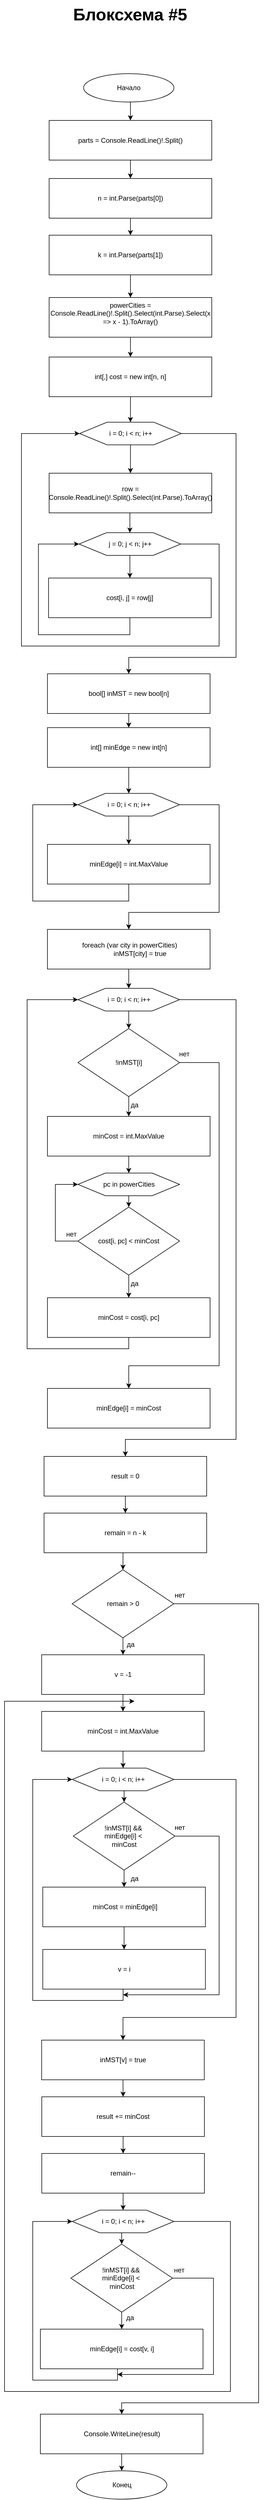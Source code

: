 <mxfile version="27.0.6">
  <diagram name="Страница — 1" id="WKGYQiWRMjDiwxb9k2Cm">
    <mxGraphModel dx="4673" dy="1394" grid="1" gridSize="10" guides="1" tooltips="1" connect="1" arrows="1" fold="1" page="1" pageScale="1" pageWidth="827" pageHeight="1169" math="0" shadow="0">
      <root>
        <mxCell id="0" />
        <mxCell id="1" parent="0" />
        <mxCell id="34FUm1Bi1_B1r5ZIHSfu-253" style="edgeStyle=orthogonalEdgeStyle;rounded=0;orthogonalLoop=1;jettySize=auto;html=1;exitX=0.5;exitY=1;exitDx=0;exitDy=0;entryX=0.5;entryY=0;entryDx=0;entryDy=0;" edge="1" parent="1" source="34FUm1Bi1_B1r5ZIHSfu-254" target="34FUm1Bi1_B1r5ZIHSfu-318">
          <mxGeometry relative="1" as="geometry" />
        </mxCell>
        <mxCell id="34FUm1Bi1_B1r5ZIHSfu-254" value="Начало" style="ellipse;whiteSpace=wrap;html=1;" vertex="1" parent="1">
          <mxGeometry x="630" y="1840" width="160" height="50" as="geometry" />
        </mxCell>
        <mxCell id="34FUm1Bi1_B1r5ZIHSfu-255" value="" style="group" vertex="1" connectable="0" parent="1">
          <mxGeometry x="623" y="2455" width="180" height="40" as="geometry" />
        </mxCell>
        <mxCell id="34FUm1Bi1_B1r5ZIHSfu-256" value="" style="verticalLabelPosition=bottom;verticalAlign=top;html=1;shape=hexagon;perimeter=hexagonPerimeter2;arcSize=6;size=0.27;" vertex="1" parent="34FUm1Bi1_B1r5ZIHSfu-255">
          <mxGeometry width="180" height="40" as="geometry" />
        </mxCell>
        <mxCell id="34FUm1Bi1_B1r5ZIHSfu-257" value="i = 0; i &amp;lt; n; i++" style="text;html=1;align=center;verticalAlign=middle;resizable=0;points=[];autosize=1;strokeColor=none;fillColor=none;" vertex="1" parent="34FUm1Bi1_B1r5ZIHSfu-255">
          <mxGeometry x="40" y="5" width="100" height="30" as="geometry" />
        </mxCell>
        <mxCell id="34FUm1Bi1_B1r5ZIHSfu-258" value="" style="group" vertex="1" connectable="0" parent="1">
          <mxGeometry x="622" y="2650" width="180" height="40" as="geometry" />
        </mxCell>
        <mxCell id="34FUm1Bi1_B1r5ZIHSfu-259" value="" style="verticalLabelPosition=bottom;verticalAlign=top;html=1;shape=hexagon;perimeter=hexagonPerimeter2;arcSize=6;size=0.27;" vertex="1" parent="34FUm1Bi1_B1r5ZIHSfu-258">
          <mxGeometry width="180" height="40" as="geometry" />
        </mxCell>
        <mxCell id="34FUm1Bi1_B1r5ZIHSfu-260" value="j = 0; j &amp;lt; n; j++" style="text;html=1;align=center;verticalAlign=middle;resizable=0;points=[];autosize=1;strokeColor=none;fillColor=none;" vertex="1" parent="34FUm1Bi1_B1r5ZIHSfu-258">
          <mxGeometry x="40" y="5" width="100" height="30" as="geometry" />
        </mxCell>
        <mxCell id="34FUm1Bi1_B1r5ZIHSfu-261" style="edgeStyle=orthogonalEdgeStyle;rounded=0;orthogonalLoop=1;jettySize=auto;html=1;exitX=0.5;exitY=1;exitDx=0;exitDy=0;entryX=0;entryY=0.5;entryDx=0;entryDy=0;" edge="1" parent="1" source="34FUm1Bi1_B1r5ZIHSfu-328" target="34FUm1Bi1_B1r5ZIHSfu-259">
          <mxGeometry relative="1" as="geometry">
            <mxPoint x="700" y="3125" as="sourcePoint" />
            <Array as="points">
              <mxPoint x="712" y="2830" />
              <mxPoint x="550" y="2830" />
              <mxPoint x="550" y="2670" />
            </Array>
          </mxGeometry>
        </mxCell>
        <mxCell id="34FUm1Bi1_B1r5ZIHSfu-262" style="edgeStyle=orthogonalEdgeStyle;rounded=0;orthogonalLoop=1;jettySize=auto;html=1;exitX=0.5;exitY=1;exitDx=0;exitDy=0;entryX=0.5;entryY=0;entryDx=0;entryDy=0;" edge="1" parent="1" source="34FUm1Bi1_B1r5ZIHSfu-259" target="34FUm1Bi1_B1r5ZIHSfu-328">
          <mxGeometry relative="1" as="geometry">
            <mxPoint x="700" y="3090" as="targetPoint" />
          </mxGeometry>
        </mxCell>
        <mxCell id="34FUm1Bi1_B1r5ZIHSfu-263" style="edgeStyle=orthogonalEdgeStyle;rounded=0;orthogonalLoop=1;jettySize=auto;html=1;exitX=1;exitY=0.5;exitDx=0;exitDy=0;entryX=0;entryY=0.5;entryDx=0;entryDy=0;" edge="1" parent="1" source="34FUm1Bi1_B1r5ZIHSfu-259" target="34FUm1Bi1_B1r5ZIHSfu-256">
          <mxGeometry relative="1" as="geometry">
            <Array as="points">
              <mxPoint x="870" y="2670" />
              <mxPoint x="870" y="2850" />
              <mxPoint x="520" y="2850" />
              <mxPoint x="520" y="2475" />
            </Array>
          </mxGeometry>
        </mxCell>
        <mxCell id="34FUm1Bi1_B1r5ZIHSfu-264" style="edgeStyle=orthogonalEdgeStyle;rounded=0;orthogonalLoop=1;jettySize=auto;html=1;exitX=1;exitY=0.5;exitDx=0;exitDy=0;entryX=0.5;entryY=0;entryDx=0;entryDy=0;" edge="1" parent="1" source="34FUm1Bi1_B1r5ZIHSfu-256" target="34FUm1Bi1_B1r5ZIHSfu-330">
          <mxGeometry relative="1" as="geometry">
            <Array as="points">
              <mxPoint x="900" y="2475" />
              <mxPoint x="900" y="2870" />
              <mxPoint x="710" y="2870" />
            </Array>
          </mxGeometry>
        </mxCell>
        <mxCell id="34FUm1Bi1_B1r5ZIHSfu-265" style="edgeStyle=orthogonalEdgeStyle;rounded=0;orthogonalLoop=1;jettySize=auto;html=1;exitX=0.5;exitY=1;exitDx=0;exitDy=0;entryX=0.5;entryY=0;entryDx=0;entryDy=0;" edge="1" parent="1" source="34FUm1Bi1_B1r5ZIHSfu-331" target="34FUm1Bi1_B1r5ZIHSfu-267">
          <mxGeometry relative="1" as="geometry">
            <mxPoint x="700" y="3300" as="sourcePoint" />
          </mxGeometry>
        </mxCell>
        <mxCell id="34FUm1Bi1_B1r5ZIHSfu-266" value="" style="group" vertex="1" connectable="0" parent="1">
          <mxGeometry x="620" y="3110" width="180" height="40" as="geometry" />
        </mxCell>
        <mxCell id="34FUm1Bi1_B1r5ZIHSfu-267" value="" style="verticalLabelPosition=bottom;verticalAlign=top;html=1;shape=hexagon;perimeter=hexagonPerimeter2;arcSize=6;size=0.27;" vertex="1" parent="34FUm1Bi1_B1r5ZIHSfu-266">
          <mxGeometry width="180" height="40" as="geometry" />
        </mxCell>
        <mxCell id="34FUm1Bi1_B1r5ZIHSfu-268" value="i = 0; i &amp;lt; n; i++" style="text;html=1;align=center;verticalAlign=middle;resizable=0;points=[];autosize=1;strokeColor=none;fillColor=none;" vertex="1" parent="34FUm1Bi1_B1r5ZIHSfu-266">
          <mxGeometry x="40" y="5" width="100" height="30" as="geometry" />
        </mxCell>
        <mxCell id="34FUm1Bi1_B1r5ZIHSfu-269" style="edgeStyle=orthogonalEdgeStyle;rounded=0;orthogonalLoop=1;jettySize=auto;html=1;exitX=0.5;exitY=1;exitDx=0;exitDy=0;entryX=0;entryY=0.5;entryDx=0;entryDy=0;" edge="1" parent="1" source="34FUm1Bi1_B1r5ZIHSfu-332" target="34FUm1Bi1_B1r5ZIHSfu-267">
          <mxGeometry relative="1" as="geometry">
            <mxPoint x="700" y="3445" as="sourcePoint" />
            <Array as="points">
              <mxPoint x="710" y="3300" />
              <mxPoint x="540" y="3300" />
              <mxPoint x="540" y="3130" />
            </Array>
          </mxGeometry>
        </mxCell>
        <mxCell id="34FUm1Bi1_B1r5ZIHSfu-270" style="edgeStyle=orthogonalEdgeStyle;rounded=0;orthogonalLoop=1;jettySize=auto;html=1;exitX=0.5;exitY=1;exitDx=0;exitDy=0;entryX=0.5;entryY=0;entryDx=0;entryDy=0;" edge="1" parent="1" source="34FUm1Bi1_B1r5ZIHSfu-267" target="34FUm1Bi1_B1r5ZIHSfu-332">
          <mxGeometry relative="1" as="geometry">
            <mxPoint x="700" y="3410" as="targetPoint" />
          </mxGeometry>
        </mxCell>
        <mxCell id="34FUm1Bi1_B1r5ZIHSfu-271" style="edgeStyle=orthogonalEdgeStyle;rounded=0;orthogonalLoop=1;jettySize=auto;html=1;exitX=1;exitY=0.5;exitDx=0;exitDy=0;entryX=0.5;entryY=0;entryDx=0;entryDy=0;" edge="1" parent="1" source="34FUm1Bi1_B1r5ZIHSfu-267" target="34FUm1Bi1_B1r5ZIHSfu-334">
          <mxGeometry relative="1" as="geometry">
            <Array as="points">
              <mxPoint x="870" y="3130" />
              <mxPoint x="870" y="3320" />
              <mxPoint x="710" y="3320" />
            </Array>
            <mxPoint x="700" y="3505" as="targetPoint" />
          </mxGeometry>
        </mxCell>
        <mxCell id="34FUm1Bi1_B1r5ZIHSfu-272" value="" style="group" vertex="1" connectable="0" parent="1">
          <mxGeometry x="620" y="3454" width="180" height="40" as="geometry" />
        </mxCell>
        <mxCell id="34FUm1Bi1_B1r5ZIHSfu-273" value="" style="verticalLabelPosition=bottom;verticalAlign=top;html=1;shape=hexagon;perimeter=hexagonPerimeter2;arcSize=6;size=0.27;" vertex="1" parent="34FUm1Bi1_B1r5ZIHSfu-272">
          <mxGeometry width="180" height="40" as="geometry" />
        </mxCell>
        <mxCell id="34FUm1Bi1_B1r5ZIHSfu-274" value="i = 0; i &amp;lt; n; i++" style="text;html=1;align=center;verticalAlign=middle;resizable=0;points=[];autosize=1;strokeColor=none;fillColor=none;" vertex="1" parent="34FUm1Bi1_B1r5ZIHSfu-272">
          <mxGeometry x="40" y="5" width="100" height="30" as="geometry" />
        </mxCell>
        <mxCell id="34FUm1Bi1_B1r5ZIHSfu-275" style="edgeStyle=orthogonalEdgeStyle;rounded=0;orthogonalLoop=1;jettySize=auto;html=1;exitX=0.5;exitY=1;exitDx=0;exitDy=0;entryX=0.5;entryY=0;entryDx=0;entryDy=0;" edge="1" parent="1" source="34FUm1Bi1_B1r5ZIHSfu-335" target="34FUm1Bi1_B1r5ZIHSfu-337">
          <mxGeometry relative="1" as="geometry">
            <mxPoint x="700" y="3720" as="sourcePoint" />
            <mxPoint x="700" y="3755" as="targetPoint" />
          </mxGeometry>
        </mxCell>
        <mxCell id="34FUm1Bi1_B1r5ZIHSfu-276" style="edgeStyle=orthogonalEdgeStyle;rounded=0;orthogonalLoop=1;jettySize=auto;html=1;exitX=1;exitY=0.5;exitDx=0;exitDy=0;entryX=0.5;entryY=0;entryDx=0;entryDy=0;" edge="1" parent="1" source="34FUm1Bi1_B1r5ZIHSfu-335" target="34FUm1Bi1_B1r5ZIHSfu-340">
          <mxGeometry relative="1" as="geometry">
            <Array as="points">
              <mxPoint x="870" y="3585" />
              <mxPoint x="870" y="4120" />
              <mxPoint x="710" y="4120" />
            </Array>
            <mxPoint x="745" y="3692.5" as="sourcePoint" />
          </mxGeometry>
        </mxCell>
        <mxCell id="34FUm1Bi1_B1r5ZIHSfu-277" style="edgeStyle=orthogonalEdgeStyle;rounded=0;orthogonalLoop=1;jettySize=auto;html=1;exitX=0.5;exitY=1;exitDx=0;exitDy=0;entryX=0.5;entryY=0;entryDx=0;entryDy=0;" edge="1" parent="1" source="34FUm1Bi1_B1r5ZIHSfu-273" target="34FUm1Bi1_B1r5ZIHSfu-335">
          <mxGeometry relative="1" as="geometry">
            <mxPoint x="700" y="3665" as="targetPoint" />
          </mxGeometry>
        </mxCell>
        <mxCell id="34FUm1Bi1_B1r5ZIHSfu-278" value="да" style="text;html=1;align=center;verticalAlign=middle;resizable=0;points=[];autosize=1;strokeColor=none;fillColor=none;" vertex="1" parent="1">
          <mxGeometry x="700" y="3645" width="40" height="30" as="geometry" />
        </mxCell>
        <mxCell id="34FUm1Bi1_B1r5ZIHSfu-279" value="нет" style="text;html=1;align=center;verticalAlign=middle;resizable=0;points=[];autosize=1;strokeColor=none;fillColor=none;" vertex="1" parent="1">
          <mxGeometry x="787.5" y="3555" width="40" height="30" as="geometry" />
        </mxCell>
        <mxCell id="34FUm1Bi1_B1r5ZIHSfu-280" value="" style="group" vertex="1" connectable="0" parent="1">
          <mxGeometry x="620" y="3780" width="180" height="40" as="geometry" />
        </mxCell>
        <mxCell id="34FUm1Bi1_B1r5ZIHSfu-281" value="" style="verticalLabelPosition=bottom;verticalAlign=top;html=1;shape=hexagon;perimeter=hexagonPerimeter2;arcSize=6;size=0.27;" vertex="1" parent="34FUm1Bi1_B1r5ZIHSfu-280">
          <mxGeometry width="180" height="40" as="geometry" />
        </mxCell>
        <mxCell id="34FUm1Bi1_B1r5ZIHSfu-282" value="pc in powerCities" style="text;html=1;align=center;verticalAlign=middle;resizable=0;points=[];autosize=1;strokeColor=none;fillColor=none;" vertex="1" parent="34FUm1Bi1_B1r5ZIHSfu-280">
          <mxGeometry x="35" y="5" width="110" height="30" as="geometry" />
        </mxCell>
        <mxCell id="34FUm1Bi1_B1r5ZIHSfu-283" style="edgeStyle=orthogonalEdgeStyle;rounded=0;orthogonalLoop=1;jettySize=auto;html=1;exitX=0.5;exitY=1;exitDx=0;exitDy=0;entryX=0.5;entryY=0;entryDx=0;entryDy=0;" edge="1" parent="1" source="34FUm1Bi1_B1r5ZIHSfu-338" target="34FUm1Bi1_B1r5ZIHSfu-339">
          <mxGeometry relative="1" as="geometry">
            <mxPoint x="697.5" y="3949" as="sourcePoint" />
            <mxPoint x="697" y="3985" as="targetPoint" />
          </mxGeometry>
        </mxCell>
        <mxCell id="34FUm1Bi1_B1r5ZIHSfu-284" style="edgeStyle=orthogonalEdgeStyle;rounded=0;orthogonalLoop=1;jettySize=auto;html=1;exitX=0.5;exitY=1;exitDx=0;exitDy=0;entryX=0.5;entryY=0;entryDx=0;entryDy=0;" edge="1" parent="1" source="34FUm1Bi1_B1r5ZIHSfu-281" target="34FUm1Bi1_B1r5ZIHSfu-338">
          <mxGeometry relative="1" as="geometry">
            <mxPoint x="697.5" y="3885" as="targetPoint" />
          </mxGeometry>
        </mxCell>
        <mxCell id="34FUm1Bi1_B1r5ZIHSfu-285" value="нет" style="text;html=1;align=center;verticalAlign=middle;resizable=0;points=[];autosize=1;strokeColor=none;fillColor=none;" vertex="1" parent="1">
          <mxGeometry x="588" y="3873" width="40" height="30" as="geometry" />
        </mxCell>
        <mxCell id="34FUm1Bi1_B1r5ZIHSfu-286" value="да" style="text;html=1;align=center;verticalAlign=middle;resizable=0;points=[];autosize=1;strokeColor=none;fillColor=none;" vertex="1" parent="1">
          <mxGeometry x="700" y="3960" width="40" height="30" as="geometry" />
        </mxCell>
        <mxCell id="34FUm1Bi1_B1r5ZIHSfu-287" style="edgeStyle=orthogonalEdgeStyle;rounded=0;orthogonalLoop=1;jettySize=auto;html=1;exitX=0;exitY=0.5;exitDx=0;exitDy=0;entryX=0;entryY=0.5;entryDx=0;entryDy=0;" edge="1" parent="1" source="34FUm1Bi1_B1r5ZIHSfu-338" target="34FUm1Bi1_B1r5ZIHSfu-281">
          <mxGeometry relative="1" as="geometry">
            <Array as="points">
              <mxPoint x="580" y="3900" />
              <mxPoint x="580" y="3800" />
            </Array>
            <mxPoint x="650" y="3917" as="sourcePoint" />
          </mxGeometry>
        </mxCell>
        <mxCell id="34FUm1Bi1_B1r5ZIHSfu-288" style="edgeStyle=orthogonalEdgeStyle;rounded=0;orthogonalLoop=1;jettySize=auto;html=1;exitX=0.5;exitY=1;exitDx=0;exitDy=0;entryX=0;entryY=0.5;entryDx=0;entryDy=0;" edge="1" parent="1" source="34FUm1Bi1_B1r5ZIHSfu-339" target="34FUm1Bi1_B1r5ZIHSfu-273">
          <mxGeometry relative="1" as="geometry">
            <Array as="points">
              <mxPoint x="710" y="4090" />
              <mxPoint x="530" y="4090" />
              <mxPoint x="530" y="3474" />
            </Array>
            <mxPoint x="697" y="4020" as="sourcePoint" />
          </mxGeometry>
        </mxCell>
        <mxCell id="34FUm1Bi1_B1r5ZIHSfu-289" style="edgeStyle=orthogonalEdgeStyle;rounded=0;orthogonalLoop=1;jettySize=auto;html=1;exitX=1;exitY=0.5;exitDx=0;exitDy=0;entryX=0.5;entryY=0;entryDx=0;entryDy=0;" edge="1" parent="1" source="34FUm1Bi1_B1r5ZIHSfu-273" target="34FUm1Bi1_B1r5ZIHSfu-342">
          <mxGeometry relative="1" as="geometry">
            <Array as="points">
              <mxPoint x="900" y="3474" />
              <mxPoint x="900" y="4250" />
              <mxPoint x="704" y="4250" />
            </Array>
          </mxGeometry>
        </mxCell>
        <mxCell id="34FUm1Bi1_B1r5ZIHSfu-290" style="edgeStyle=orthogonalEdgeStyle;rounded=0;orthogonalLoop=1;jettySize=auto;html=1;exitX=0.5;exitY=1;exitDx=0;exitDy=0;entryX=0.5;entryY=0;entryDx=0;entryDy=0;" edge="1" parent="1">
          <mxGeometry relative="1" as="geometry">
            <mxPoint x="702" y="4450" as="sourcePoint" />
            <mxPoint x="699.75" y="4480" as="targetPoint" />
          </mxGeometry>
        </mxCell>
        <mxCell id="34FUm1Bi1_B1r5ZIHSfu-291" style="edgeStyle=orthogonalEdgeStyle;rounded=0;orthogonalLoop=1;jettySize=auto;html=1;exitX=0.5;exitY=1;exitDx=0;exitDy=0;entryX=0.5;entryY=0;entryDx=0;entryDy=0;" edge="1" parent="1" source="34FUm1Bi1_B1r5ZIHSfu-345" target="34FUm1Bi1_B1r5ZIHSfu-347">
          <mxGeometry relative="1" as="geometry">
            <mxPoint x="680" y="4679" as="sourcePoint" />
            <mxPoint x="680" y="4715" as="targetPoint" />
          </mxGeometry>
        </mxCell>
        <mxCell id="34FUm1Bi1_B1r5ZIHSfu-292" value="да" style="text;html=1;align=center;verticalAlign=middle;resizable=0;points=[];autosize=1;strokeColor=none;fillColor=none;" vertex="1" parent="1">
          <mxGeometry x="693" y="4597" width="40" height="30" as="geometry" />
        </mxCell>
        <mxCell id="34FUm1Bi1_B1r5ZIHSfu-293" value="нет" style="text;html=1;align=center;verticalAlign=middle;resizable=0;points=[];autosize=1;strokeColor=none;fillColor=none;" vertex="1" parent="1">
          <mxGeometry x="780" y="4510" width="40" height="30" as="geometry" />
        </mxCell>
        <mxCell id="34FUm1Bi1_B1r5ZIHSfu-294" value="" style="group" vertex="1" connectable="0" parent="1">
          <mxGeometry x="610" y="4830" width="180" height="40" as="geometry" />
        </mxCell>
        <mxCell id="34FUm1Bi1_B1r5ZIHSfu-295" value="" style="verticalLabelPosition=bottom;verticalAlign=top;html=1;shape=hexagon;perimeter=hexagonPerimeter2;arcSize=6;size=0.27;" vertex="1" parent="34FUm1Bi1_B1r5ZIHSfu-294">
          <mxGeometry width="180" height="40" as="geometry" />
        </mxCell>
        <mxCell id="34FUm1Bi1_B1r5ZIHSfu-296" value="i = 0; i &amp;lt; n; i++" style="text;html=1;align=center;verticalAlign=middle;resizable=0;points=[];autosize=1;strokeColor=none;fillColor=none;" vertex="1" parent="34FUm1Bi1_B1r5ZIHSfu-294">
          <mxGeometry x="40" y="5" width="100" height="30" as="geometry" />
        </mxCell>
        <mxCell id="34FUm1Bi1_B1r5ZIHSfu-297" style="edgeStyle=orthogonalEdgeStyle;rounded=0;orthogonalLoop=1;jettySize=auto;html=1;exitX=0.5;exitY=1;exitDx=0;exitDy=0;entryX=0.5;entryY=0;entryDx=0;entryDy=0;" edge="1" parent="1" source="34FUm1Bi1_B1r5ZIHSfu-350" target="34FUm1Bi1_B1r5ZIHSfu-352">
          <mxGeometry relative="1" as="geometry">
            <mxPoint x="677" y="5005" as="sourcePoint" />
            <mxPoint x="676.75" y="5045" as="targetPoint" />
          </mxGeometry>
        </mxCell>
        <mxCell id="34FUm1Bi1_B1r5ZIHSfu-298" style="edgeStyle=orthogonalEdgeStyle;rounded=0;orthogonalLoop=1;jettySize=auto;html=1;exitX=1;exitY=0.5;exitDx=0;exitDy=0;" edge="1" parent="1" source="34FUm1Bi1_B1r5ZIHSfu-350">
          <mxGeometry relative="1" as="geometry">
            <mxPoint x="700" y="5230" as="targetPoint" />
            <Array as="points">
              <mxPoint x="870" y="4950" />
              <mxPoint x="870" y="5230" />
            </Array>
            <mxPoint x="742.25" y="4960" as="sourcePoint" />
          </mxGeometry>
        </mxCell>
        <mxCell id="34FUm1Bi1_B1r5ZIHSfu-299" style="edgeStyle=orthogonalEdgeStyle;rounded=0;orthogonalLoop=1;jettySize=auto;html=1;exitX=0.5;exitY=1;exitDx=0;exitDy=0;entryX=0.5;entryY=0;entryDx=0;entryDy=0;" edge="1" parent="1" source="34FUm1Bi1_B1r5ZIHSfu-295" target="34FUm1Bi1_B1r5ZIHSfu-350">
          <mxGeometry relative="1" as="geometry">
            <mxPoint x="677" y="4915" as="targetPoint" />
          </mxGeometry>
        </mxCell>
        <mxCell id="34FUm1Bi1_B1r5ZIHSfu-300" value="да" style="text;html=1;align=center;verticalAlign=middle;resizable=0;points=[];autosize=1;strokeColor=none;fillColor=none;" vertex="1" parent="1">
          <mxGeometry x="700" y="5010" width="40" height="30" as="geometry" />
        </mxCell>
        <mxCell id="34FUm1Bi1_B1r5ZIHSfu-301" value="нет" style="text;html=1;align=center;verticalAlign=middle;resizable=0;points=[];autosize=1;strokeColor=none;fillColor=none;" vertex="1" parent="1">
          <mxGeometry x="780" y="4920" width="40" height="30" as="geometry" />
        </mxCell>
        <mxCell id="34FUm1Bi1_B1r5ZIHSfu-302" style="edgeStyle=orthogonalEdgeStyle;rounded=0;orthogonalLoop=1;jettySize=auto;html=1;exitX=1;exitY=0.5;exitDx=0;exitDy=0;entryX=0.5;entryY=0;entryDx=0;entryDy=0;" edge="1" parent="1" source="34FUm1Bi1_B1r5ZIHSfu-295" target="34FUm1Bi1_B1r5ZIHSfu-356">
          <mxGeometry relative="1" as="geometry">
            <mxPoint x="720" y="5175" as="targetPoint" />
            <Array as="points">
              <mxPoint x="900" y="4850" />
              <mxPoint x="900" y="5270" />
              <mxPoint x="700" y="5270" />
            </Array>
          </mxGeometry>
        </mxCell>
        <mxCell id="34FUm1Bi1_B1r5ZIHSfu-303" style="edgeStyle=orthogonalEdgeStyle;rounded=0;orthogonalLoop=1;jettySize=auto;html=1;exitX=0.5;exitY=1;exitDx=0;exitDy=0;entryX=0.5;entryY=0;entryDx=0;entryDy=0;" edge="1" parent="1" source="34FUm1Bi1_B1r5ZIHSfu-359" target="34FUm1Bi1_B1r5ZIHSfu-306">
          <mxGeometry relative="1" as="geometry">
            <mxPoint x="680.005" y="5640" as="sourcePoint" />
          </mxGeometry>
        </mxCell>
        <mxCell id="34FUm1Bi1_B1r5ZIHSfu-304" value="" style="group" vertex="1" connectable="0" parent="1">
          <mxGeometry x="610" y="5610" width="180" height="40" as="geometry" />
        </mxCell>
        <mxCell id="34FUm1Bi1_B1r5ZIHSfu-305" style="edgeStyle=orthogonalEdgeStyle;rounded=0;orthogonalLoop=1;jettySize=auto;html=1;exitX=1;exitY=0.5;exitDx=0;exitDy=0;" edge="1" parent="34FUm1Bi1_B1r5ZIHSfu-304" source="34FUm1Bi1_B1r5ZIHSfu-306">
          <mxGeometry relative="1" as="geometry">
            <mxPoint x="110" y="-898" as="targetPoint" />
            <Array as="points">
              <mxPoint x="280" y="20" />
              <mxPoint x="280" y="320" />
              <mxPoint x="-120" y="320" />
              <mxPoint x="-120" y="-898" />
            </Array>
          </mxGeometry>
        </mxCell>
        <mxCell id="34FUm1Bi1_B1r5ZIHSfu-306" value="" style="verticalLabelPosition=bottom;verticalAlign=top;html=1;shape=hexagon;perimeter=hexagonPerimeter2;arcSize=6;size=0.27;" vertex="1" parent="34FUm1Bi1_B1r5ZIHSfu-304">
          <mxGeometry width="180" height="40" as="geometry" />
        </mxCell>
        <mxCell id="34FUm1Bi1_B1r5ZIHSfu-307" value="i = 0; i &amp;lt; n; i++" style="text;html=1;align=center;verticalAlign=middle;resizable=0;points=[];autosize=1;strokeColor=none;fillColor=none;" vertex="1" parent="34FUm1Bi1_B1r5ZIHSfu-304">
          <mxGeometry x="40" y="5" width="100" height="30" as="geometry" />
        </mxCell>
        <mxCell id="34FUm1Bi1_B1r5ZIHSfu-308" style="edgeStyle=orthogonalEdgeStyle;rounded=0;orthogonalLoop=1;jettySize=auto;html=1;exitX=0.5;exitY=1;exitDx=0;exitDy=0;entryX=0.5;entryY=0;entryDx=0;entryDy=0;" edge="1" parent="1" source="34FUm1Bi1_B1r5ZIHSfu-360" target="34FUm1Bi1_B1r5ZIHSfu-362">
          <mxGeometry relative="1" as="geometry">
            <mxPoint x="679.75" y="5840" as="targetPoint" />
          </mxGeometry>
        </mxCell>
        <mxCell id="34FUm1Bi1_B1r5ZIHSfu-309" style="edgeStyle=orthogonalEdgeStyle;rounded=0;orthogonalLoop=1;jettySize=auto;html=1;exitX=1;exitY=0.5;exitDx=0;exitDy=0;" edge="1" parent="1" source="34FUm1Bi1_B1r5ZIHSfu-360">
          <mxGeometry relative="1" as="geometry">
            <mxPoint x="690" y="5900" as="targetPoint" />
            <Array as="points">
              <mxPoint x="860" y="5730" />
              <mxPoint x="860" y="5900" />
            </Array>
          </mxGeometry>
        </mxCell>
        <mxCell id="34FUm1Bi1_B1r5ZIHSfu-310" value="да" style="text;html=1;align=center;verticalAlign=middle;resizable=0;points=[];autosize=1;strokeColor=none;fillColor=none;" vertex="1" parent="1">
          <mxGeometry x="692" y="5785" width="40" height="30" as="geometry" />
        </mxCell>
        <mxCell id="34FUm1Bi1_B1r5ZIHSfu-311" value="нет" style="text;html=1;align=center;verticalAlign=middle;resizable=0;points=[];autosize=1;strokeColor=none;fillColor=none;" vertex="1" parent="1">
          <mxGeometry x="779" y="5701" width="40" height="30" as="geometry" />
        </mxCell>
        <mxCell id="34FUm1Bi1_B1r5ZIHSfu-312" style="edgeStyle=orthogonalEdgeStyle;rounded=0;orthogonalLoop=1;jettySize=auto;html=1;exitX=0.5;exitY=1;exitDx=0;exitDy=0;entryX=0;entryY=0.5;entryDx=0;entryDy=0;" edge="1" parent="1" source="34FUm1Bi1_B1r5ZIHSfu-362" target="34FUm1Bi1_B1r5ZIHSfu-306">
          <mxGeometry relative="1" as="geometry">
            <Array as="points">
              <mxPoint x="690" y="5890" />
              <mxPoint x="690" y="5910" />
              <mxPoint x="540" y="5910" />
              <mxPoint x="540" y="5630" />
            </Array>
            <mxPoint x="679.75" y="5870" as="sourcePoint" />
          </mxGeometry>
        </mxCell>
        <mxCell id="34FUm1Bi1_B1r5ZIHSfu-313" value="Конец" style="ellipse;whiteSpace=wrap;html=1;" vertex="1" parent="1">
          <mxGeometry x="617.5" y="6070" width="160" height="50" as="geometry" />
        </mxCell>
        <mxCell id="34FUm1Bi1_B1r5ZIHSfu-314" value="&lt;font style=&quot;font-size: 30px;&quot;&gt;&lt;b style=&quot;&quot;&gt;Блоксхема #5&lt;/b&gt;&lt;/font&gt;" style="text;html=1;align=center;verticalAlign=middle;resizable=0;points=[];autosize=1;strokeColor=none;fillColor=none;" vertex="1" parent="1">
          <mxGeometry x="597" y="1710" width="230" height="50" as="geometry" />
        </mxCell>
        <mxCell id="34FUm1Bi1_B1r5ZIHSfu-315" style="edgeStyle=orthogonalEdgeStyle;rounded=0;orthogonalLoop=1;jettySize=auto;html=1;exitX=0.5;exitY=1;exitDx=0;exitDy=0;entryX=0.5;entryY=0;entryDx=0;entryDy=0;" edge="1" parent="1" source="34FUm1Bi1_B1r5ZIHSfu-316" target="34FUm1Bi1_B1r5ZIHSfu-324">
          <mxGeometry relative="1" as="geometry" />
        </mxCell>
        <mxCell id="34FUm1Bi1_B1r5ZIHSfu-316" value="&lt;div&gt;&lt;span style=&quot;font-size: 12px;&quot;&gt;powerCities = Console.ReadLine()!.Split().Select(int.Parse).Select(x =&amp;gt; x - 1).ToArray()&lt;/span&gt;&lt;/div&gt;&lt;div&gt;&lt;br&gt;&lt;/div&gt;" style="rounded=0;whiteSpace=wrap;html=1;" vertex="1" parent="1">
          <mxGeometry x="569" y="2235" width="288" height="70" as="geometry" />
        </mxCell>
        <mxCell id="34FUm1Bi1_B1r5ZIHSfu-317" style="edgeStyle=orthogonalEdgeStyle;rounded=0;orthogonalLoop=1;jettySize=auto;html=1;exitX=0.5;exitY=1;exitDx=0;exitDy=0;entryX=0.5;entryY=0;entryDx=0;entryDy=0;" edge="1" parent="1" source="34FUm1Bi1_B1r5ZIHSfu-318" target="34FUm1Bi1_B1r5ZIHSfu-320">
          <mxGeometry relative="1" as="geometry" />
        </mxCell>
        <mxCell id="34FUm1Bi1_B1r5ZIHSfu-318" value="&lt;div&gt;parts = Console.ReadLine()!.Split()&lt;/div&gt;" style="rounded=0;whiteSpace=wrap;html=1;" vertex="1" parent="1">
          <mxGeometry x="569" y="1922.5" width="288" height="70" as="geometry" />
        </mxCell>
        <mxCell id="34FUm1Bi1_B1r5ZIHSfu-319" style="edgeStyle=orthogonalEdgeStyle;rounded=0;orthogonalLoop=1;jettySize=auto;html=1;exitX=0.5;exitY=1;exitDx=0;exitDy=0;entryX=0.5;entryY=0;entryDx=0;entryDy=0;" edge="1" parent="1" source="34FUm1Bi1_B1r5ZIHSfu-320" target="34FUm1Bi1_B1r5ZIHSfu-322">
          <mxGeometry relative="1" as="geometry" />
        </mxCell>
        <mxCell id="34FUm1Bi1_B1r5ZIHSfu-320" value="n = int.Parse(parts[0])" style="rounded=0;whiteSpace=wrap;html=1;" vertex="1" parent="1">
          <mxGeometry x="569" y="2025" width="288" height="70" as="geometry" />
        </mxCell>
        <mxCell id="34FUm1Bi1_B1r5ZIHSfu-321" style="edgeStyle=orthogonalEdgeStyle;rounded=0;orthogonalLoop=1;jettySize=auto;html=1;exitX=0.5;exitY=1;exitDx=0;exitDy=0;entryX=0.5;entryY=0;entryDx=0;entryDy=0;" edge="1" parent="1" source="34FUm1Bi1_B1r5ZIHSfu-322" target="34FUm1Bi1_B1r5ZIHSfu-316">
          <mxGeometry relative="1" as="geometry" />
        </mxCell>
        <mxCell id="34FUm1Bi1_B1r5ZIHSfu-322" value="k = int.Parse(parts[1])" style="rounded=0;whiteSpace=wrap;html=1;" vertex="1" parent="1">
          <mxGeometry x="569" y="2125" width="288" height="70" as="geometry" />
        </mxCell>
        <mxCell id="34FUm1Bi1_B1r5ZIHSfu-323" style="edgeStyle=orthogonalEdgeStyle;rounded=0;orthogonalLoop=1;jettySize=auto;html=1;exitX=0.5;exitY=1;exitDx=0;exitDy=0;entryX=0.5;entryY=0;entryDx=0;entryDy=0;" edge="1" parent="1" source="34FUm1Bi1_B1r5ZIHSfu-324" target="34FUm1Bi1_B1r5ZIHSfu-256">
          <mxGeometry relative="1" as="geometry" />
        </mxCell>
        <mxCell id="34FUm1Bi1_B1r5ZIHSfu-324" value="int[,] cost = new int[n, n]" style="rounded=0;whiteSpace=wrap;html=1;" vertex="1" parent="1">
          <mxGeometry x="569" y="2340" width="288" height="70" as="geometry" />
        </mxCell>
        <mxCell id="34FUm1Bi1_B1r5ZIHSfu-325" style="edgeStyle=orthogonalEdgeStyle;rounded=0;orthogonalLoop=1;jettySize=auto;html=1;exitX=0.5;exitY=1;exitDx=0;exitDy=0;entryX=0.5;entryY=0;entryDx=0;entryDy=0;" edge="1" parent="1" source="34FUm1Bi1_B1r5ZIHSfu-326" target="34FUm1Bi1_B1r5ZIHSfu-259">
          <mxGeometry relative="1" as="geometry" />
        </mxCell>
        <mxCell id="34FUm1Bi1_B1r5ZIHSfu-326" value="&lt;div&gt;row = Console.ReadLine()!.Split().Select(int.Parse).ToArray()&lt;/div&gt;" style="rounded=0;whiteSpace=wrap;html=1;" vertex="1" parent="1">
          <mxGeometry x="569" y="2545" width="288" height="70" as="geometry" />
        </mxCell>
        <mxCell id="34FUm1Bi1_B1r5ZIHSfu-327" style="edgeStyle=orthogonalEdgeStyle;rounded=0;orthogonalLoop=1;jettySize=auto;html=1;exitX=0.5;exitY=1;exitDx=0;exitDy=0;entryX=0.5;entryY=0;entryDx=0;entryDy=0;" edge="1" parent="1" source="34FUm1Bi1_B1r5ZIHSfu-256" target="34FUm1Bi1_B1r5ZIHSfu-326">
          <mxGeometry relative="1" as="geometry">
            <mxPoint x="990" y="2710" as="targetPoint" />
          </mxGeometry>
        </mxCell>
        <mxCell id="34FUm1Bi1_B1r5ZIHSfu-328" value="cost[i, j] = row[j]" style="rounded=0;whiteSpace=wrap;html=1;" vertex="1" parent="1">
          <mxGeometry x="568" y="2730" width="288" height="70" as="geometry" />
        </mxCell>
        <mxCell id="34FUm1Bi1_B1r5ZIHSfu-329" style="edgeStyle=orthogonalEdgeStyle;rounded=0;orthogonalLoop=1;jettySize=auto;html=1;exitX=0.5;exitY=1;exitDx=0;exitDy=0;entryX=0.5;entryY=0;entryDx=0;entryDy=0;" edge="1" parent="1" source="34FUm1Bi1_B1r5ZIHSfu-330" target="34FUm1Bi1_B1r5ZIHSfu-331">
          <mxGeometry relative="1" as="geometry" />
        </mxCell>
        <mxCell id="34FUm1Bi1_B1r5ZIHSfu-330" value="bool[] inMST = new bool[n]" style="rounded=0;whiteSpace=wrap;html=1;" vertex="1" parent="1">
          <mxGeometry x="566" y="2899" width="288" height="70" as="geometry" />
        </mxCell>
        <mxCell id="34FUm1Bi1_B1r5ZIHSfu-331" value="int[] minEdge = new int[n]" style="rounded=0;whiteSpace=wrap;html=1;" vertex="1" parent="1">
          <mxGeometry x="566" y="2994" width="288" height="70" as="geometry" />
        </mxCell>
        <mxCell id="34FUm1Bi1_B1r5ZIHSfu-332" value="minEdge[i] = int.MaxValue" style="rounded=0;whiteSpace=wrap;html=1;" vertex="1" parent="1">
          <mxGeometry x="566" y="3200" width="288" height="70" as="geometry" />
        </mxCell>
        <mxCell id="34FUm1Bi1_B1r5ZIHSfu-333" style="edgeStyle=orthogonalEdgeStyle;rounded=0;orthogonalLoop=1;jettySize=auto;html=1;exitX=0.5;exitY=1;exitDx=0;exitDy=0;entryX=0.5;entryY=0;entryDx=0;entryDy=0;" edge="1" parent="1" source="34FUm1Bi1_B1r5ZIHSfu-334" target="34FUm1Bi1_B1r5ZIHSfu-273">
          <mxGeometry relative="1" as="geometry" />
        </mxCell>
        <mxCell id="34FUm1Bi1_B1r5ZIHSfu-334" value="&lt;div&gt;&amp;nbsp;foreach (var city in powerCities)&lt;/div&gt;&lt;div&gt;&amp;nbsp; &amp;nbsp; &amp;nbsp; &amp;nbsp; &amp;nbsp; &amp;nbsp; inMST[city] = true&lt;/div&gt;" style="rounded=0;whiteSpace=wrap;html=1;" vertex="1" parent="1">
          <mxGeometry x="566" y="3350" width="288" height="70" as="geometry" />
        </mxCell>
        <mxCell id="34FUm1Bi1_B1r5ZIHSfu-335" value="!inMST[i]" style="rhombus;whiteSpace=wrap;html=1;" vertex="1" parent="1">
          <mxGeometry x="620" y="3525" width="180" height="120" as="geometry" />
        </mxCell>
        <mxCell id="34FUm1Bi1_B1r5ZIHSfu-336" style="edgeStyle=orthogonalEdgeStyle;rounded=0;orthogonalLoop=1;jettySize=auto;html=1;exitX=0.5;exitY=1;exitDx=0;exitDy=0;entryX=0.5;entryY=0;entryDx=0;entryDy=0;" edge="1" parent="1" source="34FUm1Bi1_B1r5ZIHSfu-337" target="34FUm1Bi1_B1r5ZIHSfu-281">
          <mxGeometry relative="1" as="geometry" />
        </mxCell>
        <mxCell id="34FUm1Bi1_B1r5ZIHSfu-337" value="minCost = int.MaxValue" style="rounded=0;whiteSpace=wrap;html=1;" vertex="1" parent="1">
          <mxGeometry x="566" y="3680" width="288" height="70" as="geometry" />
        </mxCell>
        <mxCell id="34FUm1Bi1_B1r5ZIHSfu-338" value="cost[i, pc] &amp;lt; minCost" style="rhombus;whiteSpace=wrap;html=1;" vertex="1" parent="1">
          <mxGeometry x="620" y="3840" width="180" height="120" as="geometry" />
        </mxCell>
        <mxCell id="34FUm1Bi1_B1r5ZIHSfu-339" value="minCost = cost[i, pc]" style="rounded=0;whiteSpace=wrap;html=1;" vertex="1" parent="1">
          <mxGeometry x="566" y="4000" width="288" height="70" as="geometry" />
        </mxCell>
        <mxCell id="34FUm1Bi1_B1r5ZIHSfu-340" value="minEdge[i] = minCost" style="rounded=0;whiteSpace=wrap;html=1;" vertex="1" parent="1">
          <mxGeometry x="566" y="4160" width="288" height="70" as="geometry" />
        </mxCell>
        <mxCell id="34FUm1Bi1_B1r5ZIHSfu-341" style="edgeStyle=orthogonalEdgeStyle;rounded=0;orthogonalLoop=1;jettySize=auto;html=1;exitX=0.5;exitY=1;exitDx=0;exitDy=0;entryX=0.5;entryY=0;entryDx=0;entryDy=0;" edge="1" parent="1" source="34FUm1Bi1_B1r5ZIHSfu-342" target="34FUm1Bi1_B1r5ZIHSfu-343">
          <mxGeometry relative="1" as="geometry" />
        </mxCell>
        <mxCell id="34FUm1Bi1_B1r5ZIHSfu-342" value="result = 0" style="rounded=0;whiteSpace=wrap;html=1;" vertex="1" parent="1">
          <mxGeometry x="560" y="4280" width="288" height="70" as="geometry" />
        </mxCell>
        <mxCell id="34FUm1Bi1_B1r5ZIHSfu-343" value="remain = n - k" style="rounded=0;whiteSpace=wrap;html=1;" vertex="1" parent="1">
          <mxGeometry x="560" y="4380" width="288" height="70" as="geometry" />
        </mxCell>
        <mxCell id="34FUm1Bi1_B1r5ZIHSfu-344" style="edgeStyle=orthogonalEdgeStyle;rounded=0;orthogonalLoop=1;jettySize=auto;html=1;exitX=1;exitY=0.5;exitDx=0;exitDy=0;entryX=0.5;entryY=0;entryDx=0;entryDy=0;" edge="1" parent="1" source="34FUm1Bi1_B1r5ZIHSfu-345" target="34FUm1Bi1_B1r5ZIHSfu-364">
          <mxGeometry relative="1" as="geometry">
            <Array as="points">
              <mxPoint x="940" y="4540" />
              <mxPoint x="940" y="5950" />
              <mxPoint x="697" y="5950" />
            </Array>
          </mxGeometry>
        </mxCell>
        <mxCell id="34FUm1Bi1_B1r5ZIHSfu-345" value="remain &amp;gt; 0" style="rhombus;whiteSpace=wrap;html=1;" vertex="1" parent="1">
          <mxGeometry x="609.75" y="4480" width="180" height="120" as="geometry" />
        </mxCell>
        <mxCell id="34FUm1Bi1_B1r5ZIHSfu-346" style="edgeStyle=orthogonalEdgeStyle;rounded=0;orthogonalLoop=1;jettySize=auto;html=1;exitX=0.5;exitY=1;exitDx=0;exitDy=0;entryX=0.5;entryY=0;entryDx=0;entryDy=0;" edge="1" parent="1" source="34FUm1Bi1_B1r5ZIHSfu-347" target="34FUm1Bi1_B1r5ZIHSfu-349">
          <mxGeometry relative="1" as="geometry" />
        </mxCell>
        <mxCell id="34FUm1Bi1_B1r5ZIHSfu-347" value="v = -1" style="rounded=0;whiteSpace=wrap;html=1;" vertex="1" parent="1">
          <mxGeometry x="555.75" y="4630" width="288" height="70" as="geometry" />
        </mxCell>
        <mxCell id="34FUm1Bi1_B1r5ZIHSfu-348" style="edgeStyle=orthogonalEdgeStyle;rounded=0;orthogonalLoop=1;jettySize=auto;html=1;exitX=0.5;exitY=1;exitDx=0;exitDy=0;entryX=0.5;entryY=0;entryDx=0;entryDy=0;" edge="1" parent="1" source="34FUm1Bi1_B1r5ZIHSfu-349" target="34FUm1Bi1_B1r5ZIHSfu-295">
          <mxGeometry relative="1" as="geometry" />
        </mxCell>
        <mxCell id="34FUm1Bi1_B1r5ZIHSfu-349" value="minCost = int.MaxValue" style="rounded=0;whiteSpace=wrap;html=1;" vertex="1" parent="1">
          <mxGeometry x="555.75" y="4730" width="288" height="70" as="geometry" />
        </mxCell>
        <mxCell id="34FUm1Bi1_B1r5ZIHSfu-350" value="!inMST[i] &amp;amp;&amp;amp;&amp;nbsp;&lt;div&gt;minEdge[i] &amp;lt;&amp;nbsp;&lt;/div&gt;&lt;div&gt;minCost&lt;/div&gt;" style="rhombus;whiteSpace=wrap;html=1;" vertex="1" parent="1">
          <mxGeometry x="611.75" y="4890" width="180" height="120" as="geometry" />
        </mxCell>
        <mxCell id="34FUm1Bi1_B1r5ZIHSfu-351" style="edgeStyle=orthogonalEdgeStyle;rounded=0;orthogonalLoop=1;jettySize=auto;html=1;exitX=0.5;exitY=1;exitDx=0;exitDy=0;entryX=0.5;entryY=0;entryDx=0;entryDy=0;" edge="1" parent="1" source="34FUm1Bi1_B1r5ZIHSfu-352" target="34FUm1Bi1_B1r5ZIHSfu-354">
          <mxGeometry relative="1" as="geometry" />
        </mxCell>
        <mxCell id="34FUm1Bi1_B1r5ZIHSfu-352" value="&amp;nbsp;minCost = minEdge[i]" style="rounded=0;whiteSpace=wrap;html=1;" vertex="1" parent="1">
          <mxGeometry x="557.75" y="5040" width="288" height="70" as="geometry" />
        </mxCell>
        <mxCell id="34FUm1Bi1_B1r5ZIHSfu-353" style="edgeStyle=orthogonalEdgeStyle;rounded=0;orthogonalLoop=1;jettySize=auto;html=1;exitX=0.5;exitY=1;exitDx=0;exitDy=0;entryX=0;entryY=0.5;entryDx=0;entryDy=0;" edge="1" parent="1" source="34FUm1Bi1_B1r5ZIHSfu-354" target="34FUm1Bi1_B1r5ZIHSfu-295">
          <mxGeometry relative="1" as="geometry">
            <Array as="points">
              <mxPoint x="700" y="5220" />
              <mxPoint x="700" y="5240" />
              <mxPoint x="540" y="5240" />
              <mxPoint x="540" y="4850" />
            </Array>
          </mxGeometry>
        </mxCell>
        <mxCell id="34FUm1Bi1_B1r5ZIHSfu-354" value="v = i" style="rounded=0;whiteSpace=wrap;html=1;" vertex="1" parent="1">
          <mxGeometry x="557.75" y="5150" width="288" height="70" as="geometry" />
        </mxCell>
        <mxCell id="34FUm1Bi1_B1r5ZIHSfu-355" style="edgeStyle=orthogonalEdgeStyle;rounded=0;orthogonalLoop=1;jettySize=auto;html=1;exitX=0.5;exitY=1;exitDx=0;exitDy=0;entryX=0.5;entryY=0;entryDx=0;entryDy=0;" edge="1" parent="1" source="34FUm1Bi1_B1r5ZIHSfu-356" target="34FUm1Bi1_B1r5ZIHSfu-358">
          <mxGeometry relative="1" as="geometry" />
        </mxCell>
        <mxCell id="34FUm1Bi1_B1r5ZIHSfu-356" value="inMST[v] = true" style="rounded=0;whiteSpace=wrap;html=1;" vertex="1" parent="1">
          <mxGeometry x="555.75" y="5310" width="288" height="70" as="geometry" />
        </mxCell>
        <mxCell id="34FUm1Bi1_B1r5ZIHSfu-357" style="edgeStyle=orthogonalEdgeStyle;rounded=0;orthogonalLoop=1;jettySize=auto;html=1;exitX=0.5;exitY=1;exitDx=0;exitDy=0;entryX=0.5;entryY=0;entryDx=0;entryDy=0;" edge="1" parent="1" source="34FUm1Bi1_B1r5ZIHSfu-358" target="34FUm1Bi1_B1r5ZIHSfu-359">
          <mxGeometry relative="1" as="geometry" />
        </mxCell>
        <mxCell id="34FUm1Bi1_B1r5ZIHSfu-358" value="result += minCost" style="rounded=0;whiteSpace=wrap;html=1;" vertex="1" parent="1">
          <mxGeometry x="556" y="5410" width="288" height="70" as="geometry" />
        </mxCell>
        <mxCell id="34FUm1Bi1_B1r5ZIHSfu-359" value="remain--" style="rounded=0;whiteSpace=wrap;html=1;" vertex="1" parent="1">
          <mxGeometry x="556" y="5510" width="288" height="70" as="geometry" />
        </mxCell>
        <mxCell id="34FUm1Bi1_B1r5ZIHSfu-360" value="!inMST[i] &amp;amp;&amp;amp;&amp;nbsp;&lt;div&gt;minEdge[i] &amp;lt;&amp;nbsp;&lt;/div&gt;&lt;div&gt;minCost&lt;/div&gt;" style="rhombus;whiteSpace=wrap;html=1;" vertex="1" parent="1">
          <mxGeometry x="607.5" y="5670" width="180" height="120" as="geometry" />
        </mxCell>
        <mxCell id="34FUm1Bi1_B1r5ZIHSfu-361" style="edgeStyle=orthogonalEdgeStyle;rounded=0;orthogonalLoop=1;jettySize=auto;html=1;exitX=0.5;exitY=1;exitDx=0;exitDy=0;entryX=0.5;entryY=0;entryDx=0;entryDy=0;" edge="1" parent="1" source="34FUm1Bi1_B1r5ZIHSfu-306" target="34FUm1Bi1_B1r5ZIHSfu-360">
          <mxGeometry relative="1" as="geometry" />
        </mxCell>
        <mxCell id="34FUm1Bi1_B1r5ZIHSfu-362" value="minEdge[i] = cost[v, i]" style="rounded=0;whiteSpace=wrap;html=1;" vertex="1" parent="1">
          <mxGeometry x="553.5" y="5820" width="288" height="70" as="geometry" />
        </mxCell>
        <mxCell id="34FUm1Bi1_B1r5ZIHSfu-363" style="edgeStyle=orthogonalEdgeStyle;rounded=0;orthogonalLoop=1;jettySize=auto;html=1;exitX=0.5;exitY=1;exitDx=0;exitDy=0;entryX=0.5;entryY=0;entryDx=0;entryDy=0;" edge="1" parent="1" source="34FUm1Bi1_B1r5ZIHSfu-364" target="34FUm1Bi1_B1r5ZIHSfu-313">
          <mxGeometry relative="1" as="geometry" />
        </mxCell>
        <mxCell id="34FUm1Bi1_B1r5ZIHSfu-364" value="Console.WriteLine(result)" style="rounded=0;whiteSpace=wrap;html=1;" vertex="1" parent="1">
          <mxGeometry x="553.5" y="5970" width="288" height="70" as="geometry" />
        </mxCell>
      </root>
    </mxGraphModel>
  </diagram>
</mxfile>
